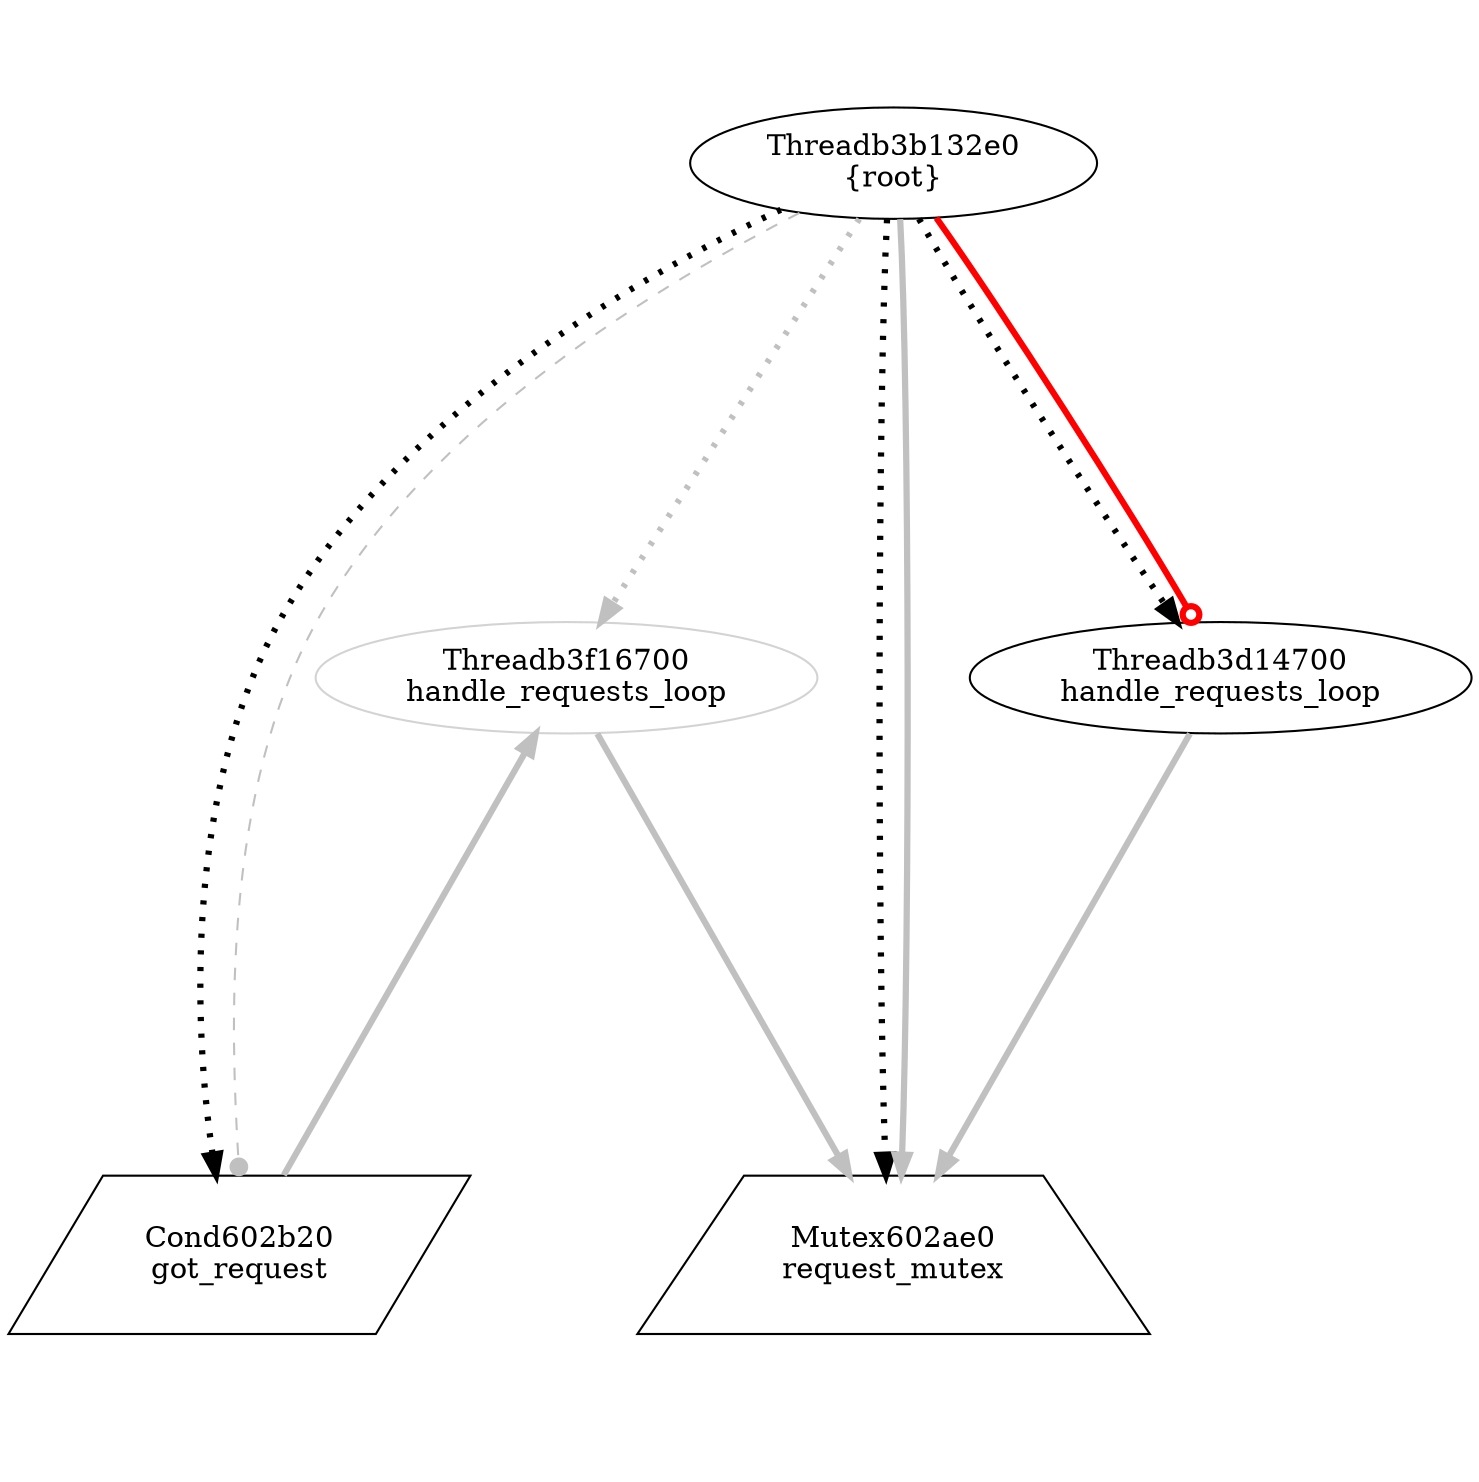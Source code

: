 digraph G {
graph[center=true, ratio=1];
Threadb3f16700 [color=lightgrey,label="Threadb3f16700\nhandle_requests_loop"];
Threadb3f16700 -> Cond602b20 [arrowhead=daimond,color=grey,dir=back,penwidth=3];
Threadb3f16700 -> Mutex602ae0 [arrowhead=normal,color=grey,penwidth=3];
Threadb3d14700 [color=black,label="Threadb3d14700\nhandle_requests_loop"];
Threadb3d14700 -> Mutex602ae0 [arrowhead=normal,color=grey,penwidth=3];
Threadb3b132e0 [color=black,label="Threadb3b132e0\n{root}"];
Threadb3b132e0 -> Mutex602ae0 [style=dotted,arrowhead=normal,penwidth=3];
Threadb3b132e0 -> Cond602b20 [style=dotted,arrowhead=normal,penwidth=3];
Threadb3b132e0 -> Threadb3d14700 [style=dotted,arrowhead=normal,penwidth=3];
Threadb3b132e0 -> Threadb3f16700 [style=dotted,arrowhead=normal,color=grey,penwidth=3];
Threadb3b132e0 -> Threadb3d14700 [arrowhead=odot,color=red,penwidth=3];
Threadb3b132e0 -> Cond602b20 [style=dashed,arrowhead=dot,color=grey,penwdith=6];
Threadb3b132e0 -> Mutex602ae0 [arrowhead=normal,color=grey,penwidth=3];
Cond602b20 [shape=parallelogram,color=black,label="Cond602b20\ngot_request"];
Mutex602ae0 [shape=trapezium,color=black,label="Mutex602ae0\nrequest_mutex"];
}
